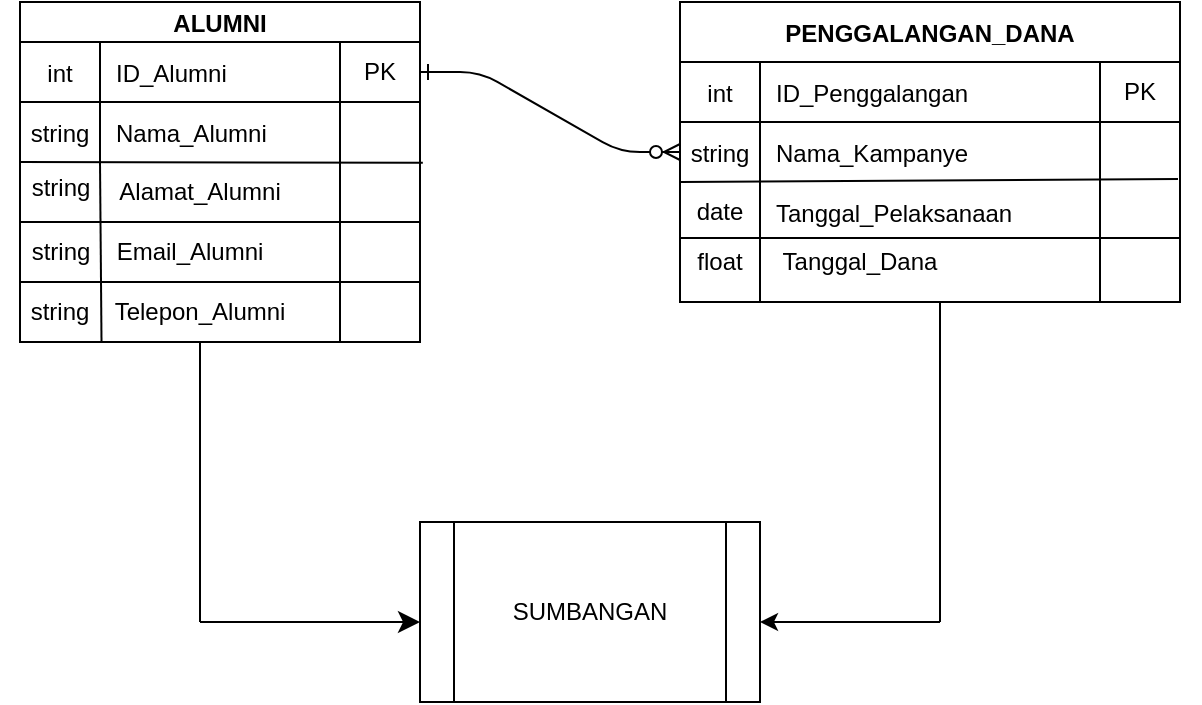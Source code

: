 <mxfile version="24.7.17" pages="7">
  <diagram id="R2lEEEUBdFMjLlhIrx00" name="ERD Diagram">
    <mxGraphModel grid="1" page="1" gridSize="10" guides="1" tooltips="1" connect="1" arrows="1" fold="1" pageScale="1" pageWidth="850" pageHeight="1100" math="0" shadow="0" extFonts="Permanent Marker^https://fonts.googleapis.com/css?family=Permanent+Marker">
      <root>
        <mxCell id="0" />
        <mxCell id="1" parent="0" />
        <mxCell id="C-vyLk0tnHw3VtMMgP7b-1" value="" style="edgeStyle=entityRelationEdgeStyle;endArrow=ERzeroToMany;startArrow=ERone;endFill=1;startFill=0;" edge="1" parent="1" source="C-vyLk0tnHw3VtMMgP7b-24" target="C-vyLk0tnHw3VtMMgP7b-6">
          <mxGeometry width="100" height="100" relative="1" as="geometry">
            <mxPoint x="340" y="720" as="sourcePoint" />
            <mxPoint x="440" y="620" as="targetPoint" />
          </mxGeometry>
        </mxCell>
        <mxCell id="C-vyLk0tnHw3VtMMgP7b-2" value="PENGGALANGAN_DANA" style="shape=table;startSize=30;container=1;collapsible=1;childLayout=tableLayout;fixedRows=1;rowLines=0;fontStyle=1;align=center;resizeLast=1;" vertex="1" parent="1">
          <mxGeometry x="450" y="120" width="250" height="150" as="geometry" />
        </mxCell>
        <mxCell id="C-vyLk0tnHw3VtMMgP7b-3" value="" style="shape=partialRectangle;collapsible=0;dropTarget=0;pointerEvents=0;fillColor=none;points=[[0,0.5],[1,0.5]];portConstraint=eastwest;top=0;left=0;right=0;bottom=1;" vertex="1" parent="C-vyLk0tnHw3VtMMgP7b-2">
          <mxGeometry y="30" width="250" height="30" as="geometry" />
        </mxCell>
        <mxCell id="C-vyLk0tnHw3VtMMgP7b-4" value="int" style="shape=partialRectangle;overflow=hidden;connectable=0;fillColor=none;top=0;left=0;bottom=0;right=0;fontStyle=0;" vertex="1" parent="C-vyLk0tnHw3VtMMgP7b-3">
          <mxGeometry width="40" height="30" as="geometry">
            <mxRectangle width="40" height="30" as="alternateBounds" />
          </mxGeometry>
        </mxCell>
        <mxCell id="C-vyLk0tnHw3VtMMgP7b-5" value="ID_Penggalangan" style="shape=partialRectangle;overflow=hidden;connectable=0;fillColor=none;top=0;left=0;bottom=0;right=0;align=left;spacingLeft=6;fontStyle=0;" vertex="1" parent="C-vyLk0tnHw3VtMMgP7b-3">
          <mxGeometry x="40" width="210" height="30" as="geometry">
            <mxRectangle width="210" height="30" as="alternateBounds" />
          </mxGeometry>
        </mxCell>
        <mxCell id="C-vyLk0tnHw3VtMMgP7b-6" value="" style="shape=partialRectangle;collapsible=0;dropTarget=0;pointerEvents=0;fillColor=none;points=[[0,0.5],[1,0.5]];portConstraint=eastwest;top=0;left=0;right=0;bottom=0;" vertex="1" parent="C-vyLk0tnHw3VtMMgP7b-2">
          <mxGeometry y="60" width="250" height="30" as="geometry" />
        </mxCell>
        <mxCell id="C-vyLk0tnHw3VtMMgP7b-7" value="string" style="shape=partialRectangle;overflow=hidden;connectable=0;fillColor=none;top=0;left=0;bottom=0;right=0;" vertex="1" parent="C-vyLk0tnHw3VtMMgP7b-6">
          <mxGeometry width="40" height="30" as="geometry">
            <mxRectangle width="40" height="30" as="alternateBounds" />
          </mxGeometry>
        </mxCell>
        <mxCell id="C-vyLk0tnHw3VtMMgP7b-8" value="Nama_Kampanye" style="shape=partialRectangle;overflow=hidden;connectable=0;fillColor=none;top=0;left=0;bottom=0;right=0;align=left;spacingLeft=6;" vertex="1" parent="C-vyLk0tnHw3VtMMgP7b-6">
          <mxGeometry x="40" width="210" height="30" as="geometry">
            <mxRectangle width="210" height="30" as="alternateBounds" />
          </mxGeometry>
        </mxCell>
        <mxCell id="C-vyLk0tnHw3VtMMgP7b-9" value="" style="shape=partialRectangle;collapsible=0;dropTarget=0;pointerEvents=0;fillColor=none;points=[[0,0.5],[1,0.5]];portConstraint=eastwest;top=0;left=0;right=0;bottom=0;" vertex="1" parent="C-vyLk0tnHw3VtMMgP7b-2">
          <mxGeometry y="90" width="250" height="30" as="geometry" />
        </mxCell>
        <mxCell id="C-vyLk0tnHw3VtMMgP7b-10" value="" style="shape=partialRectangle;overflow=hidden;connectable=0;fillColor=none;top=0;left=0;bottom=0;right=0;" vertex="1" parent="C-vyLk0tnHw3VtMMgP7b-9">
          <mxGeometry width="40" height="30" as="geometry">
            <mxRectangle width="40" height="30" as="alternateBounds" />
          </mxGeometry>
        </mxCell>
        <mxCell id="C-vyLk0tnHw3VtMMgP7b-11" value="" style="shape=partialRectangle;overflow=hidden;connectable=0;fillColor=none;top=0;left=0;bottom=0;right=0;align=left;spacingLeft=6;" vertex="1" parent="C-vyLk0tnHw3VtMMgP7b-9">
          <mxGeometry x="40" width="210" height="30" as="geometry">
            <mxRectangle width="210" height="30" as="alternateBounds" />
          </mxGeometry>
        </mxCell>
        <mxCell id="C-vyLk0tnHw3VtMMgP7b-23" value="ALUMNI" style="shape=table;startSize=20;container=1;collapsible=1;childLayout=tableLayout;fixedRows=1;rowLines=0;fontStyle=1;align=center;resizeLast=1;" vertex="1" parent="1">
          <mxGeometry x="120" y="120" width="200" height="170" as="geometry" />
        </mxCell>
        <mxCell id="C-vyLk0tnHw3VtMMgP7b-24" value="" style="shape=partialRectangle;collapsible=0;dropTarget=0;pointerEvents=0;fillColor=none;points=[[0,0.5],[1,0.5]];portConstraint=eastwest;top=0;left=0;right=0;bottom=1;" vertex="1" parent="C-vyLk0tnHw3VtMMgP7b-23">
          <mxGeometry y="20" width="200" height="30" as="geometry" />
        </mxCell>
        <mxCell id="C-vyLk0tnHw3VtMMgP7b-25" value="int" style="shape=partialRectangle;overflow=hidden;connectable=0;fillColor=none;top=0;left=0;bottom=0;right=0;fontStyle=0;" vertex="1" parent="C-vyLk0tnHw3VtMMgP7b-24">
          <mxGeometry width="40" height="30" as="geometry">
            <mxRectangle width="40" height="30" as="alternateBounds" />
          </mxGeometry>
        </mxCell>
        <mxCell id="C-vyLk0tnHw3VtMMgP7b-26" value="ID_Alumni" style="shape=partialRectangle;overflow=hidden;connectable=0;fillColor=none;top=0;left=0;bottom=0;right=0;align=left;spacingLeft=6;fontStyle=0;" vertex="1" parent="C-vyLk0tnHw3VtMMgP7b-24">
          <mxGeometry x="40" width="160" height="30" as="geometry">
            <mxRectangle width="160" height="30" as="alternateBounds" />
          </mxGeometry>
        </mxCell>
        <mxCell id="C-vyLk0tnHw3VtMMgP7b-27" value="" style="shape=partialRectangle;collapsible=0;dropTarget=0;pointerEvents=0;fillColor=none;points=[[0,0.5],[1,0.5]];portConstraint=eastwest;top=0;left=0;right=0;bottom=0;" vertex="1" parent="C-vyLk0tnHw3VtMMgP7b-23">
          <mxGeometry y="50" width="200" height="30" as="geometry" />
        </mxCell>
        <mxCell id="C-vyLk0tnHw3VtMMgP7b-28" value="string" style="shape=partialRectangle;overflow=hidden;connectable=0;fillColor=none;top=0;left=0;bottom=0;right=0;" vertex="1" parent="C-vyLk0tnHw3VtMMgP7b-27">
          <mxGeometry width="40" height="30" as="geometry">
            <mxRectangle width="40" height="30" as="alternateBounds" />
          </mxGeometry>
        </mxCell>
        <mxCell id="C-vyLk0tnHw3VtMMgP7b-29" value="Nama_Alumni" style="shape=partialRectangle;overflow=hidden;connectable=0;fillColor=none;top=0;left=0;bottom=0;right=0;align=left;spacingLeft=6;" vertex="1" parent="C-vyLk0tnHw3VtMMgP7b-27">
          <mxGeometry x="40" width="160" height="30" as="geometry">
            <mxRectangle width="160" height="30" as="alternateBounds" />
          </mxGeometry>
        </mxCell>
        <mxCell id="ns3vNnwS41jjeSCxuzyn-1" value="" style="endArrow=none;html=1;rounded=0;exitX=0.846;exitY=1.004;exitDx=0;exitDy=0;exitPerimeter=0;" edge="1" parent="1" source="ns3vNnwS41jjeSCxuzyn-12">
          <mxGeometry width="50" height="50" relative="1" as="geometry">
            <mxPoint x="160" y="370" as="sourcePoint" />
            <mxPoint x="160" y="200" as="targetPoint" />
          </mxGeometry>
        </mxCell>
        <mxCell id="ns3vNnwS41jjeSCxuzyn-2" value="" style="endArrow=none;html=1;rounded=0;" edge="1" parent="1">
          <mxGeometry width="50" height="50" relative="1" as="geometry">
            <mxPoint x="280" y="290" as="sourcePoint" />
            <mxPoint x="280" y="140" as="targetPoint" />
          </mxGeometry>
        </mxCell>
        <mxCell id="ns3vNnwS41jjeSCxuzyn-3" value="" style="endArrow=none;html=1;rounded=0;entryX=1.007;entryY=1.011;entryDx=0;entryDy=0;entryPerimeter=0;" edge="1" parent="1" target="C-vyLk0tnHw3VtMMgP7b-27">
          <mxGeometry width="50" height="50" relative="1" as="geometry">
            <mxPoint x="120" y="200" as="sourcePoint" />
            <mxPoint x="170" y="150" as="targetPoint" />
          </mxGeometry>
        </mxCell>
        <mxCell id="ns3vNnwS41jjeSCxuzyn-4" value="Alamat_Alumni" style="text;html=1;align=center;verticalAlign=middle;whiteSpace=wrap;rounded=0;" vertex="1" parent="1">
          <mxGeometry x="180" y="200" width="60" height="30" as="geometry" />
        </mxCell>
        <mxCell id="ns3vNnwS41jjeSCxuzyn-5" value="" style="endArrow=none;html=1;rounded=0;" edge="1" parent="1">
          <mxGeometry width="50" height="50" relative="1" as="geometry">
            <mxPoint x="120" y="230" as="sourcePoint" />
            <mxPoint x="320" y="230" as="targetPoint" />
          </mxGeometry>
        </mxCell>
        <mxCell id="ns3vNnwS41jjeSCxuzyn-6" value="string" style="text;html=1;align=center;verticalAlign=middle;resizable=0;points=[];autosize=1;strokeColor=none;fillColor=none;" vertex="1" parent="1">
          <mxGeometry x="115" y="198" width="50" height="30" as="geometry" />
        </mxCell>
        <mxCell id="ns3vNnwS41jjeSCxuzyn-7" value="Email_Alumni" style="text;html=1;align=center;verticalAlign=middle;whiteSpace=wrap;rounded=0;" vertex="1" parent="1">
          <mxGeometry x="170" y="230" width="70" height="30" as="geometry" />
        </mxCell>
        <mxCell id="ns3vNnwS41jjeSCxuzyn-8" value="" style="endArrow=none;html=1;rounded=0;" edge="1" parent="1">
          <mxGeometry width="50" height="50" relative="1" as="geometry">
            <mxPoint x="120" y="260" as="sourcePoint" />
            <mxPoint x="320" y="260" as="targetPoint" />
          </mxGeometry>
        </mxCell>
        <mxCell id="ns3vNnwS41jjeSCxuzyn-9" value="string" style="text;html=1;align=center;verticalAlign=middle;resizable=0;points=[];autosize=1;strokeColor=none;fillColor=none;" vertex="1" parent="1">
          <mxGeometry x="115" y="230" width="50" height="30" as="geometry" />
        </mxCell>
        <mxCell id="ns3vNnwS41jjeSCxuzyn-10" value="Telepon_Alumni" style="text;html=1;align=center;verticalAlign=middle;whiteSpace=wrap;rounded=0;" vertex="1" parent="1">
          <mxGeometry x="180" y="260" width="60" height="30" as="geometry" />
        </mxCell>
        <mxCell id="ns3vNnwS41jjeSCxuzyn-11" value="" style="endArrow=none;html=1;rounded=0;entryX=1;entryY=1;entryDx=0;entryDy=0;" edge="1" parent="1" target="C-vyLk0tnHw3VtMMgP7b-23">
          <mxGeometry width="50" height="50" relative="1" as="geometry">
            <mxPoint x="120" y="290" as="sourcePoint" />
            <mxPoint x="400" y="290" as="targetPoint" />
          </mxGeometry>
        </mxCell>
        <mxCell id="ns3vNnwS41jjeSCxuzyn-12" value="string" style="text;html=1;align=center;verticalAlign=middle;whiteSpace=wrap;rounded=0;" vertex="1" parent="1">
          <mxGeometry x="110" y="260" width="60" height="30" as="geometry" />
        </mxCell>
        <mxCell id="ns3vNnwS41jjeSCxuzyn-13" value="PK" style="text;html=1;align=center;verticalAlign=middle;whiteSpace=wrap;rounded=0;" vertex="1" parent="1">
          <mxGeometry x="270" y="140" width="60" height="30" as="geometry" />
        </mxCell>
        <mxCell id="ns3vNnwS41jjeSCxuzyn-14" value="" style="endArrow=none;html=1;rounded=0;" edge="1" parent="1" source="ns3vNnwS41jjeSCxuzyn-17">
          <mxGeometry width="50" height="50" relative="1" as="geometry">
            <mxPoint x="490" y="300" as="sourcePoint" />
            <mxPoint x="490" y="240" as="targetPoint" />
          </mxGeometry>
        </mxCell>
        <mxCell id="ns3vNnwS41jjeSCxuzyn-15" value="" style="endArrow=none;html=1;rounded=0;" edge="1" parent="1">
          <mxGeometry width="50" height="50" relative="1" as="geometry">
            <mxPoint x="660" y="270" as="sourcePoint" />
            <mxPoint x="660" y="150" as="targetPoint" />
          </mxGeometry>
        </mxCell>
        <mxCell id="ns3vNnwS41jjeSCxuzyn-16" value="" style="endArrow=none;html=1;rounded=0;entryX=0.996;entryY=0.952;entryDx=0;entryDy=0;entryPerimeter=0;" edge="1" parent="1" target="C-vyLk0tnHw3VtMMgP7b-6">
          <mxGeometry width="50" height="50" relative="1" as="geometry">
            <mxPoint x="450" y="210" as="sourcePoint" />
            <mxPoint x="500" y="160" as="targetPoint" />
          </mxGeometry>
        </mxCell>
        <mxCell id="ns3vNnwS41jjeSCxuzyn-18" value="" style="endArrow=none;html=1;rounded=0;" edge="1" parent="1">
          <mxGeometry width="50" height="50" relative="1" as="geometry">
            <mxPoint x="490" y="270" as="sourcePoint" />
            <mxPoint x="490.0" y="240" as="targetPoint" />
          </mxGeometry>
        </mxCell>
        <mxCell id="ns3vNnwS41jjeSCxuzyn-17" value="date" style="text;html=1;align=center;verticalAlign=middle;whiteSpace=wrap;rounded=0;" vertex="1" parent="1">
          <mxGeometry x="440" y="210" width="60" height="30" as="geometry" />
        </mxCell>
        <mxCell id="ns3vNnwS41jjeSCxuzyn-24" value="Tanggal_Pelaksanaan" style="shape=partialRectangle;overflow=hidden;connectable=0;fillColor=none;top=0;left=0;bottom=0;right=0;align=left;spacingLeft=6;" vertex="1" parent="1">
          <mxGeometry x="490" y="210" width="210" height="30" as="geometry">
            <mxRectangle width="210" height="30" as="alternateBounds" />
          </mxGeometry>
        </mxCell>
        <mxCell id="ns3vNnwS41jjeSCxuzyn-25" value="" style="endArrow=none;html=1;rounded=0;" edge="1" parent="1">
          <mxGeometry width="50" height="50" relative="1" as="geometry">
            <mxPoint x="450" y="238" as="sourcePoint" />
            <mxPoint x="700" y="238" as="targetPoint" />
          </mxGeometry>
        </mxCell>
        <mxCell id="ns3vNnwS41jjeSCxuzyn-26" value="float" style="text;html=1;align=center;verticalAlign=middle;whiteSpace=wrap;rounded=0;" vertex="1" parent="1">
          <mxGeometry x="440" y="240" width="60" height="20" as="geometry" />
        </mxCell>
        <mxCell id="ns3vNnwS41jjeSCxuzyn-28" value="Tanggal_Dana" style="text;html=1;align=center;verticalAlign=middle;whiteSpace=wrap;rounded=0;" vertex="1" parent="1">
          <mxGeometry x="510" y="235" width="60" height="30" as="geometry" />
        </mxCell>
        <mxCell id="ns3vNnwS41jjeSCxuzyn-29" value="PK" style="text;html=1;align=center;verticalAlign=middle;whiteSpace=wrap;rounded=0;" vertex="1" parent="1">
          <mxGeometry x="650" y="150" width="60" height="30" as="geometry" />
        </mxCell>
        <mxCell id="ns3vNnwS41jjeSCxuzyn-30" value="SUMBANGAN" style="shape=process;whiteSpace=wrap;html=1;backgroundOutline=1;" vertex="1" parent="1">
          <mxGeometry x="320" y="380" width="170" height="90" as="geometry" />
        </mxCell>
        <mxCell id="ns3vNnwS41jjeSCxuzyn-34" value="" style="edgeStyle=segmentEdgeStyle;endArrow=classic;html=1;curved=0;rounded=0;endSize=8;startSize=8;" edge="1" parent="1">
          <mxGeometry width="50" height="50" relative="1" as="geometry">
            <mxPoint x="210" y="430" as="sourcePoint" />
            <mxPoint x="320" y="430" as="targetPoint" />
          </mxGeometry>
        </mxCell>
        <mxCell id="ns3vNnwS41jjeSCxuzyn-36" value="" style="endArrow=none;html=1;rounded=0;" edge="1" parent="1">
          <mxGeometry width="50" height="50" relative="1" as="geometry">
            <mxPoint x="210" y="430" as="sourcePoint" />
            <mxPoint x="210" y="290" as="targetPoint" />
          </mxGeometry>
        </mxCell>
        <mxCell id="ns3vNnwS41jjeSCxuzyn-37" value="" style="endArrow=none;html=1;rounded=0;" edge="1" parent="1">
          <mxGeometry width="50" height="50" relative="1" as="geometry">
            <mxPoint x="580" y="430" as="sourcePoint" />
            <mxPoint x="580" y="270" as="targetPoint" />
          </mxGeometry>
        </mxCell>
        <mxCell id="ns3vNnwS41jjeSCxuzyn-38" value="" style="endArrow=classic;html=1;rounded=0;" edge="1" parent="1">
          <mxGeometry width="50" height="50" relative="1" as="geometry">
            <mxPoint x="580" y="430" as="sourcePoint" />
            <mxPoint x="490" y="430" as="targetPoint" />
          </mxGeometry>
        </mxCell>
      </root>
    </mxGraphModel>
  </diagram>
  <diagram id="hsUMVv_0N2ilxbSo37mw" name="Activity Diagram">
    <mxGraphModel dx="2068" dy="3230" grid="1" gridSize="10" guides="1" tooltips="1" connect="1" arrows="1" fold="1" page="1" pageScale="1" pageWidth="827" pageHeight="1169" math="0" shadow="0">
      <root>
        <mxCell id="0" />
        <mxCell id="1" parent="0" />
        <mxCell id="krEcZ86_eMemKNZLummI-1" value="" style="shape=waypoint;sketch=0;fillStyle=solid;size=6;pointerEvents=1;points=[];fillColor=none;resizable=0;rotatable=0;perimeter=centerPerimeter;snapToPoint=1;" vertex="1" parent="1">
          <mxGeometry x="404" y="-2310" width="20" height="20" as="geometry" />
        </mxCell>
        <mxCell id="krEcZ86_eMemKNZLummI-2" value="" style="endArrow=classic;html=1;rounded=0;" edge="1" parent="1">
          <mxGeometry width="50" height="50" relative="1" as="geometry">
            <mxPoint x="414" y="-2300" as="sourcePoint" />
            <mxPoint x="414" y="-2250" as="targetPoint" />
          </mxGeometry>
        </mxCell>
        <mxCell id="krEcZ86_eMemKNZLummI-3" value="Alumni Mengisi Formulir Sumbangan" style="shape=ext;double=1;rounded=1;whiteSpace=wrap;html=1;" vertex="1" parent="1">
          <mxGeometry x="280" y="-2250" width="280" height="60" as="geometry" />
        </mxCell>
        <mxCell id="krEcZ86_eMemKNZLummI-4" value="" style="endArrow=classic;html=1;rounded=0;" edge="1" parent="1">
          <mxGeometry width="50" height="50" relative="1" as="geometry">
            <mxPoint x="414" y="-2190" as="sourcePoint" />
            <mxPoint x="414" y="-2140" as="targetPoint" />
          </mxGeometry>
        </mxCell>
        <mxCell id="krEcZ86_eMemKNZLummI-5" value="Sumbangan Valid ?" style="ellipse;shape=doubleEllipse;whiteSpace=wrap;html=1;" vertex="1" parent="1">
          <mxGeometry x="340" y="-2140" width="160" height="70" as="geometry" />
        </mxCell>
        <mxCell id="krEcZ86_eMemKNZLummI-7" value="" style="endArrow=none;html=1;rounded=0;" edge="1" parent="1">
          <mxGeometry width="50" height="50" relative="1" as="geometry">
            <mxPoint x="500" y="-2100" as="sourcePoint" />
            <mxPoint x="560" y="-2100" as="targetPoint" />
          </mxGeometry>
        </mxCell>
        <mxCell id="krEcZ86_eMemKNZLummI-8" value="" style="endArrow=none;html=1;rounded=0;" edge="1" parent="1">
          <mxGeometry width="50" height="50" relative="1" as="geometry">
            <mxPoint x="280" y="-2100" as="sourcePoint" />
            <mxPoint x="340" y="-2100" as="targetPoint" />
          </mxGeometry>
        </mxCell>
        <mxCell id="krEcZ86_eMemKNZLummI-9" value="" style="endArrow=classic;html=1;rounded=0;" edge="1" parent="1">
          <mxGeometry width="50" height="50" relative="1" as="geometry">
            <mxPoint x="280" y="-2100" as="sourcePoint" />
            <mxPoint x="280" y="-2040" as="targetPoint" />
          </mxGeometry>
        </mxCell>
        <mxCell id="krEcZ86_eMemKNZLummI-10" value="" style="endArrow=classic;html=1;rounded=0;" edge="1" parent="1">
          <mxGeometry width="50" height="50" relative="1" as="geometry">
            <mxPoint x="560" y="-2100" as="sourcePoint" />
            <mxPoint x="560" y="-2040" as="targetPoint" />
          </mxGeometry>
        </mxCell>
        <mxCell id="krEcZ86_eMemKNZLummI-11" value="Simpan Sumbangan ke Databese" style="shape=ext;double=1;rounded=1;whiteSpace=wrap;html=1;" vertex="1" parent="1">
          <mxGeometry x="170" y="-2040" width="240" height="60" as="geometry" />
        </mxCell>
        <mxCell id="krEcZ86_eMemKNZLummI-12" value="Tampilkan Pesan Kesalahan" style="shape=ext;double=1;rounded=1;whiteSpace=wrap;html=1;" vertex="1" parent="1">
          <mxGeometry x="430" y="-2040" width="240" height="60" as="geometry" />
        </mxCell>
        <mxCell id="krEcZ86_eMemKNZLummI-13" value="" style="endArrow=classic;html=1;rounded=0;" edge="1" parent="1">
          <mxGeometry width="50" height="50" relative="1" as="geometry">
            <mxPoint x="280" y="-1980" as="sourcePoint" />
            <mxPoint x="280" y="-1920" as="targetPoint" />
          </mxGeometry>
        </mxCell>
        <mxCell id="krEcZ86_eMemKNZLummI-14" value="Notifikasi untuk Staf Penggalangan Dana" style="shape=ext;double=1;rounded=1;whiteSpace=wrap;html=1;" vertex="1" parent="1">
          <mxGeometry x="140" y="-1920" width="270" height="60" as="geometry" />
        </mxCell>
        <mxCell id="krEcZ86_eMemKNZLummI-15" value="" style="endArrow=classic;html=1;rounded=0;" edge="1" parent="1">
          <mxGeometry width="50" height="50" relative="1" as="geometry">
            <mxPoint x="280" y="-1860" as="sourcePoint" />
            <mxPoint x="280" y="-1800" as="targetPoint" />
          </mxGeometry>
        </mxCell>
        <mxCell id="krEcZ86_eMemKNZLummI-16" value="Staf Membuat Surat Terima Kasih&amp;nbsp;" style="shape=ext;double=1;rounded=1;whiteSpace=wrap;html=1;" vertex="1" parent="1">
          <mxGeometry x="170" y="-1800" width="240" height="60" as="geometry" />
        </mxCell>
        <mxCell id="krEcZ86_eMemKNZLummI-17" value="" style="endArrow=classic;html=1;rounded=0;" edge="1" parent="1">
          <mxGeometry width="50" height="50" relative="1" as="geometry">
            <mxPoint x="280" y="-1740" as="sourcePoint" />
            <mxPoint x="280" y="-1680" as="targetPoint" />
          </mxGeometry>
        </mxCell>
        <mxCell id="krEcZ86_eMemKNZLummI-18" value="Kirim Surat Terima Kasih ke Alumni" style="shape=ext;double=1;rounded=1;whiteSpace=wrap;html=1;" vertex="1" parent="1">
          <mxGeometry x="170" y="-1680" width="240" height="60" as="geometry" />
        </mxCell>
        <mxCell id="krEcZ86_eMemKNZLummI-19" value="" style="endArrow=none;html=1;rounded=0;" edge="1" parent="1">
          <mxGeometry width="50" height="50" relative="1" as="geometry">
            <mxPoint x="280" y="-1570" as="sourcePoint" />
            <mxPoint x="280" y="-1620" as="targetPoint" />
          </mxGeometry>
        </mxCell>
        <mxCell id="krEcZ86_eMemKNZLummI-21" value="" style="endArrow=none;html=1;rounded=0;" edge="1" parent="1">
          <mxGeometry width="50" height="50" relative="1" as="geometry">
            <mxPoint x="560" y="-1570" as="sourcePoint" />
            <mxPoint x="560" y="-1980" as="targetPoint" />
          </mxGeometry>
        </mxCell>
        <mxCell id="krEcZ86_eMemKNZLummI-22" value="" style="endArrow=classic;html=1;rounded=0;entryX=-0.023;entryY=0.483;entryDx=0;entryDy=0;entryPerimeter=0;" edge="1" parent="1" target="krEcZ86_eMemKNZLummI-25">
          <mxGeometry width="50" height="50" relative="1" as="geometry">
            <mxPoint x="280" y="-1570" as="sourcePoint" />
            <mxPoint x="380" y="-1570" as="targetPoint" />
          </mxGeometry>
        </mxCell>
        <mxCell id="krEcZ86_eMemKNZLummI-23" value="" style="endArrow=classic;html=1;rounded=0;entryX=1.014;entryY=0.468;entryDx=0;entryDy=0;entryPerimeter=0;" edge="1" parent="1" target="krEcZ86_eMemKNZLummI-25">
          <mxGeometry width="50" height="50" relative="1" as="geometry">
            <mxPoint x="560" y="-1570" as="sourcePoint" />
            <mxPoint x="460" y="-1565" as="targetPoint" />
          </mxGeometry>
        </mxCell>
        <mxCell id="krEcZ86_eMemKNZLummI-25" value="" style="html=1;whiteSpace=wrap;aspect=fixed;shape=isoRectangle;" vertex="1" parent="1">
          <mxGeometry x="404" y="-1580" width="50" height="30" as="geometry" />
        </mxCell>
        <mxCell id="krEcZ86_eMemKNZLummI-26" value="" style="endArrow=classic;html=1;rounded=0;" edge="1" parent="1">
          <mxGeometry width="50" height="50" relative="1" as="geometry">
            <mxPoint x="430" y="-1550" as="sourcePoint" />
            <mxPoint x="430" y="-1520" as="targetPoint" />
          </mxGeometry>
        </mxCell>
        <mxCell id="krEcZ86_eMemKNZLummI-28" value="Staf Membuat Laporan Penggalangan Dana" style="shape=ext;double=1;rounded=1;whiteSpace=wrap;html=1;" vertex="1" parent="1">
          <mxGeometry x="300" y="-1520" width="249" height="60" as="geometry" />
        </mxCell>
        <mxCell id="krEcZ86_eMemKNZLummI-29" value="" style="endArrow=classic;html=1;rounded=0;" edge="1" parent="1">
          <mxGeometry width="50" height="50" relative="1" as="geometry">
            <mxPoint x="430" y="-1460" as="sourcePoint" />
            <mxPoint x="430" y="-1430" as="targetPoint" />
          </mxGeometry>
        </mxCell>
        <mxCell id="krEcZ86_eMemKNZLummI-30" value="Staf Mengirim Laporan ke Dekan" style="shape=ext;double=1;rounded=1;whiteSpace=wrap;html=1;" vertex="1" parent="1">
          <mxGeometry x="304.5" y="-1430" width="240" height="60" as="geometry" />
        </mxCell>
        <mxCell id="krEcZ86_eMemKNZLummI-31" value="" style="endArrow=classic;html=1;rounded=0;" edge="1" parent="1">
          <mxGeometry width="50" height="50" relative="1" as="geometry">
            <mxPoint x="430" y="-1370" as="sourcePoint" />
            <mxPoint x="430" y="-1340" as="targetPoint" />
          </mxGeometry>
        </mxCell>
        <mxCell id="krEcZ86_eMemKNZLummI-32" value="" style="shape=sumEllipse;perimeter=ellipsePerimeter;whiteSpace=wrap;html=1;backgroundOutline=1;" vertex="1" parent="1">
          <mxGeometry x="414" y="-1340" width="30" height="30" as="geometry" />
        </mxCell>
        <mxCell id="nBvdLPrX71oTonE1Ywmm-1" value="Ya" style="text;html=1;align=center;verticalAlign=middle;whiteSpace=wrap;rounded=0;" vertex="1" parent="1">
          <mxGeometry x="290" y="-2130" width="60" height="30" as="geometry" />
        </mxCell>
        <mxCell id="nBvdLPrX71oTonE1Ywmm-3" value="Tidak" style="text;html=1;align=center;verticalAlign=middle;whiteSpace=wrap;rounded=0;" vertex="1" parent="1">
          <mxGeometry x="500" y="-2130" width="60" height="30" as="geometry" />
        </mxCell>
      </root>
    </mxGraphModel>
  </diagram>
  <diagram id="7AKmhEHat3g7lhZ6d93b" name="Usecase Diagram">
    <mxGraphModel dx="1477" dy="637" grid="1" gridSize="10" guides="1" tooltips="1" connect="1" arrows="1" fold="1" page="1" pageScale="1" pageWidth="827" pageHeight="1169" math="0" shadow="0">
      <root>
        <mxCell id="0" />
        <mxCell id="1" parent="0" />
        <mxCell id="siqR3DuPPwP3RDuIra_a-1" value="Alumni" style="shape=umlActor;verticalLabelPosition=bottom;verticalAlign=top;html=1;outlineConnect=0;" vertex="1" parent="1">
          <mxGeometry x="60" y="130" width="30" height="60" as="geometry" />
        </mxCell>
        <mxCell id="siqR3DuPPwP3RDuIra_a-2" value="" style="rounded=0;whiteSpace=wrap;html=1;" vertex="1" parent="1">
          <mxGeometry x="400" y="50" width="380" height="730" as="geometry" />
        </mxCell>
        <mxCell id="siqR3DuPPwP3RDuIra_a-4" value="Sistem Informasi Alumni" style="text;html=1;align=center;verticalAlign=middle;whiteSpace=wrap;rounded=0;" vertex="1" parent="1">
          <mxGeometry x="445" y="60" width="290" height="30" as="geometry" />
        </mxCell>
        <mxCell id="siqR3DuPPwP3RDuIra_a-5" value="Mencatat Sumbangan" style="ellipse;whiteSpace=wrap;html=1;" vertex="1" parent="1">
          <mxGeometry x="490" y="100" width="210" height="70" as="geometry" />
        </mxCell>
        <mxCell id="siqR3DuPPwP3RDuIra_a-6" value="Mengelola Data Alumni" style="ellipse;whiteSpace=wrap;html=1;" vertex="1" parent="1">
          <mxGeometry x="490" y="240" width="210" height="70" as="geometry" />
        </mxCell>
        <mxCell id="siqR3DuPPwP3RDuIra_a-7" value="Mengirim Surat Terima Kasih" style="ellipse;whiteSpace=wrap;html=1;" vertex="1" parent="1">
          <mxGeometry x="490" y="380" width="210" height="70" as="geometry" />
        </mxCell>
        <mxCell id="siqR3DuPPwP3RDuIra_a-8" value="Membuat Laporan Penggalangan Dana" style="ellipse;whiteSpace=wrap;html=1;" vertex="1" parent="1">
          <mxGeometry x="470" y="520" width="250" height="70" as="geometry" />
        </mxCell>
        <mxCell id="siqR3DuPPwP3RDuIra_a-9" value="Melihat Laporan Keuangan" style="ellipse;whiteSpace=wrap;html=1;" vertex="1" parent="1">
          <mxGeometry x="490" y="650" width="210" height="70" as="geometry" />
        </mxCell>
        <mxCell id="siqR3DuPPwP3RDuIra_a-10" value="Staff Penggalangan Dana" style="shape=umlActor;verticalLabelPosition=bottom;verticalAlign=top;html=1;outlineConnect=0;" vertex="1" parent="1">
          <mxGeometry x="60" y="380" width="30" height="60" as="geometry" />
        </mxCell>
        <mxCell id="siqR3DuPPwP3RDuIra_a-11" value="Dekan&lt;div&gt;&lt;br&gt;&lt;/div&gt;" style="shape=umlActor;verticalLabelPosition=bottom;verticalAlign=top;html=1;outlineConnect=0;" vertex="1" parent="1">
          <mxGeometry x="60" y="640" width="30" height="60" as="geometry" />
        </mxCell>
        <mxCell id="siqR3DuPPwP3RDuIra_a-12" value="" style="endArrow=classic;html=1;rounded=0;entryX=0;entryY=0.5;entryDx=0;entryDy=0;" edge="1" parent="1" target="siqR3DuPPwP3RDuIra_a-5">
          <mxGeometry width="50" height="50" relative="1" as="geometry">
            <mxPoint x="120" y="160" as="sourcePoint" />
            <mxPoint x="170" y="110" as="targetPoint" />
          </mxGeometry>
        </mxCell>
        <mxCell id="siqR3DuPPwP3RDuIra_a-13" value="" style="endArrow=classic;html=1;rounded=0;entryX=0;entryY=0.5;entryDx=0;entryDy=0;" edge="1" parent="1" target="siqR3DuPPwP3RDuIra_a-7">
          <mxGeometry width="50" height="50" relative="1" as="geometry">
            <mxPoint x="120" y="420" as="sourcePoint" />
            <mxPoint x="180" y="370" as="targetPoint" />
          </mxGeometry>
        </mxCell>
        <mxCell id="siqR3DuPPwP3RDuIra_a-14" value="" style="endArrow=classic;html=1;rounded=0;entryX=0;entryY=0.5;entryDx=0;entryDy=0;" edge="1" parent="1" target="siqR3DuPPwP3RDuIra_a-8">
          <mxGeometry width="50" height="50" relative="1" as="geometry">
            <mxPoint x="120" y="430" as="sourcePoint" />
            <mxPoint x="180" y="385" as="targetPoint" />
          </mxGeometry>
        </mxCell>
        <mxCell id="siqR3DuPPwP3RDuIra_a-15" value="" style="endArrow=classic;html=1;rounded=0;entryX=0.071;entryY=0.245;entryDx=0;entryDy=0;entryPerimeter=0;" edge="1" parent="1" target="siqR3DuPPwP3RDuIra_a-9">
          <mxGeometry width="50" height="50" relative="1" as="geometry">
            <mxPoint x="120" y="670" as="sourcePoint" />
            <mxPoint x="170" y="620" as="targetPoint" />
          </mxGeometry>
        </mxCell>
        <mxCell id="siqR3DuPPwP3RDuIra_a-18" value="" style="endArrow=classic;startArrow=classic;html=1;rounded=0;" edge="1" parent="1" source="siqR3DuPPwP3RDuIra_a-7">
          <mxGeometry width="50" height="50" relative="1" as="geometry">
            <mxPoint x="380" y="400" as="sourcePoint" />
            <mxPoint x="495" y="140" as="targetPoint" />
            <Array as="points">
              <mxPoint x="380" y="360" />
              <mxPoint x="350" y="310" />
              <mxPoint x="340" y="260" />
              <mxPoint x="350" y="220" />
              <mxPoint x="380" y="180" />
            </Array>
          </mxGeometry>
        </mxCell>
        <mxCell id="siqR3DuPPwP3RDuIra_a-20" value="" style="endArrow=none;html=1;rounded=0;" edge="1" parent="1">
          <mxGeometry width="50" height="50" relative="1" as="geometry">
            <mxPoint x="120" y="180" as="sourcePoint" />
            <mxPoint x="120" y="410" as="targetPoint" />
            <Array as="points">
              <mxPoint x="330" y="240" />
              <mxPoint x="340" y="280" />
              <mxPoint x="330" y="310" />
            </Array>
          </mxGeometry>
        </mxCell>
        <mxCell id="siqR3DuPPwP3RDuIra_a-21" value="Memberi Sumbangan" style="text;html=1;align=center;verticalAlign=middle;whiteSpace=wrap;rounded=0;rotation=-5;" vertex="1" parent="1">
          <mxGeometry x="179.96" y="119.13" width="200" height="30" as="geometry" />
        </mxCell>
        <mxCell id="siqR3DuPPwP3RDuIra_a-22" value="Menerima Surat" style="text;html=1;align=center;verticalAlign=middle;whiteSpace=wrap;rounded=0;rotation=-5;" vertex="1" parent="1">
          <mxGeometry x="200" y="149.13" width="140" height="30" as="geometry" />
        </mxCell>
        <mxCell id="siqR3DuPPwP3RDuIra_a-23" value="Mencatat Sumbangan" style="text;html=1;align=center;verticalAlign=middle;whiteSpace=wrap;rounded=0;" vertex="1" parent="1">
          <mxGeometry x="170" y="260" width="170" height="30" as="geometry" />
        </mxCell>
        <mxCell id="siqR3DuPPwP3RDuIra_a-24" value="Mengirim Surat Terima Kasih" style="text;html=1;align=center;verticalAlign=middle;whiteSpace=wrap;rounded=0;" vertex="1" parent="1">
          <mxGeometry x="189.96" y="390" width="190" height="30" as="geometry" />
        </mxCell>
        <mxCell id="siqR3DuPPwP3RDuIra_a-25" value="Membuat Laporan" style="text;html=1;align=center;verticalAlign=middle;whiteSpace=wrap;rounded=0;" vertex="1" parent="1">
          <mxGeometry x="189.96" y="420" width="140" height="30" as="geometry" />
        </mxCell>
        <mxCell id="siqR3DuPPwP3RDuIra_a-26" value="Melihat Laporan" style="text;html=1;align=center;verticalAlign=middle;whiteSpace=wrap;rounded=0;" vertex="1" parent="1">
          <mxGeometry x="180" y="640" width="160" height="30" as="geometry" />
        </mxCell>
      </root>
    </mxGraphModel>
  </diagram>
  <diagram id="ln-xZlxBfVFrBQzWpVcz" name="Sequence Diagram">
    <mxGraphModel dx="1034" dy="446" grid="1" gridSize="10" guides="1" tooltips="1" connect="1" arrows="1" fold="1" page="1" pageScale="1" pageWidth="827" pageHeight="1169" math="0" shadow="0">
      <root>
        <mxCell id="0" />
        <mxCell id="1" parent="0" />
        <mxCell id="fk0Ki41H_HJzzCXzLQG_-1" value="Alumni" style="shape=hexagon;perimeter=hexagonPerimeter2;whiteSpace=wrap;html=1;fixedSize=1;" vertex="1" parent="1">
          <mxGeometry x="10" y="28.75" width="140" height="70" as="geometry" />
        </mxCell>
        <mxCell id="fk0Ki41H_HJzzCXzLQG_-2" value="Staff Penggalangan Dana" style="shape=hexagon;perimeter=hexagonPerimeter2;whiteSpace=wrap;html=1;fixedSize=1;" vertex="1" parent="1">
          <mxGeometry x="170" y="28.75" width="180" height="70" as="geometry" />
        </mxCell>
        <mxCell id="fk0Ki41H_HJzzCXzLQG_-3" value="Sistem Informasi&amp;nbsp;" style="shape=hexagon;perimeter=hexagonPerimeter2;whiteSpace=wrap;html=1;fixedSize=1;" vertex="1" parent="1">
          <mxGeometry x="414" y="30" width="170" height="72.5" as="geometry" />
        </mxCell>
        <mxCell id="fk0Ki41H_HJzzCXzLQG_-4" value="Dekan" style="shape=hexagon;perimeter=hexagonPerimeter2;whiteSpace=wrap;html=1;fixedSize=1;" vertex="1" parent="1">
          <mxGeometry x="670" y="30" width="150" height="70" as="geometry" />
        </mxCell>
        <mxCell id="fk0Ki41H_HJzzCXzLQG_-6" value="" style="endArrow=none;dashed=1;html=1;dashPattern=1 3;strokeWidth=2;rounded=0;strokeColor=#B3B3B3;" edge="1" parent="1">
          <mxGeometry width="50" height="50" relative="1" as="geometry">
            <mxPoint x="79.5" y="621.25" as="sourcePoint" />
            <mxPoint x="80" y="100" as="targetPoint" />
          </mxGeometry>
        </mxCell>
        <mxCell id="fk0Ki41H_HJzzCXzLQG_-7" value="" style="endArrow=none;dashed=1;html=1;dashPattern=1 3;strokeWidth=2;rounded=0;strokeColor=#B3B3B3;" edge="1" parent="1">
          <mxGeometry width="50" height="50" relative="1" as="geometry">
            <mxPoint x="260" y="620" as="sourcePoint" />
            <mxPoint x="260" y="100" as="targetPoint" />
          </mxGeometry>
        </mxCell>
        <mxCell id="fk0Ki41H_HJzzCXzLQG_-8" value="" style="endArrow=none;dashed=1;html=1;dashPattern=1 3;strokeWidth=2;rounded=0;strokeColor=#B3B3B3;" edge="1" parent="1" source="fk0Ki41H_HJzzCXzLQG_-26">
          <mxGeometry width="50" height="50" relative="1" as="geometry">
            <mxPoint x="498.5" y="617.5" as="sourcePoint" />
            <mxPoint x="499" y="100" as="targetPoint" />
          </mxGeometry>
        </mxCell>
        <mxCell id="fk0Ki41H_HJzzCXzLQG_-9" value="" style="endArrow=none;dashed=1;html=1;dashPattern=1 3;strokeWidth=2;rounded=0;strokeColor=#B3B3B3;" edge="1" parent="1">
          <mxGeometry width="50" height="50" relative="1" as="geometry">
            <mxPoint x="740" y="620" as="sourcePoint" />
            <mxPoint x="740" y="98.75" as="targetPoint" />
          </mxGeometry>
        </mxCell>
        <mxCell id="fk0Ki41H_HJzzCXzLQG_-10" value="" style="endArrow=classic;html=1;rounded=0;" edge="1" parent="1">
          <mxGeometry width="50" height="50" relative="1" as="geometry">
            <mxPoint x="80" y="160" as="sourcePoint" />
            <mxPoint x="500" y="160" as="targetPoint" />
          </mxGeometry>
        </mxCell>
        <mxCell id="fk0Ki41H_HJzzCXzLQG_-11" value="Mengisi Formulir Sumbangan" style="text;html=1;align=center;verticalAlign=middle;whiteSpace=wrap;rounded=0;" vertex="1" parent="1">
          <mxGeometry x="150" y="130" width="290" height="30" as="geometry" />
        </mxCell>
        <mxCell id="fk0Ki41H_HJzzCXzLQG_-13" value="" style="endArrow=classic;html=1;rounded=0;" edge="1" parent="1">
          <mxGeometry width="50" height="50" relative="1" as="geometry">
            <mxPoint x="500" y="240" as="sourcePoint" />
            <mxPoint x="260" y="240" as="targetPoint" />
          </mxGeometry>
        </mxCell>
        <mxCell id="fk0Ki41H_HJzzCXzLQG_-14" value="" style="endArrow=classic;html=1;rounded=0;" edge="1" parent="1">
          <mxGeometry width="50" height="50" relative="1" as="geometry">
            <mxPoint x="260" y="320" as="sourcePoint" />
            <mxPoint x="500" y="320" as="targetPoint" />
          </mxGeometry>
        </mxCell>
        <mxCell id="fk0Ki41H_HJzzCXzLQG_-15" value="Notofikasi Sumbangan Baru" style="text;html=1;align=center;verticalAlign=middle;whiteSpace=wrap;rounded=0;" vertex="1" parent="1">
          <mxGeometry x="270" y="210" width="230" height="30" as="geometry" />
        </mxCell>
        <mxCell id="fk0Ki41H_HJzzCXzLQG_-16" value="Buat Surat Terima Kasih" style="text;html=1;align=center;verticalAlign=middle;whiteSpace=wrap;rounded=0;" vertex="1" parent="1">
          <mxGeometry x="270" y="290" width="230" height="30" as="geometry" />
        </mxCell>
        <mxCell id="fk0Ki41H_HJzzCXzLQG_-17" value="" style="endArrow=classic;html=1;rounded=0;" edge="1" parent="1">
          <mxGeometry width="50" height="50" relative="1" as="geometry">
            <mxPoint x="500" y="400" as="sourcePoint" />
            <mxPoint x="80" y="400" as="targetPoint" />
          </mxGeometry>
        </mxCell>
        <mxCell id="fk0Ki41H_HJzzCXzLQG_-18" value="Kirim Surat Terima Kasih" style="text;html=1;align=center;verticalAlign=middle;whiteSpace=wrap;rounded=0;" vertex="1" parent="1">
          <mxGeometry x="134" y="370" width="280" height="30" as="geometry" />
        </mxCell>
        <mxCell id="fk0Ki41H_HJzzCXzLQG_-19" value="" style="endArrow=classic;html=1;rounded=0;" edge="1" parent="1">
          <mxGeometry width="50" height="50" relative="1" as="geometry">
            <mxPoint x="260" y="480" as="sourcePoint" />
            <mxPoint x="500" y="480" as="targetPoint" />
          </mxGeometry>
        </mxCell>
        <mxCell id="fk0Ki41H_HJzzCXzLQG_-20" value="Buat Laporan" style="text;html=1;align=center;verticalAlign=middle;whiteSpace=wrap;rounded=0;" vertex="1" parent="1">
          <mxGeometry x="290" y="450" width="190" height="30" as="geometry" />
        </mxCell>
        <mxCell id="fk0Ki41H_HJzzCXzLQG_-22" value="" style="endArrow=classic;html=1;rounded=0;" edge="1" parent="1">
          <mxGeometry width="50" height="50" relative="1" as="geometry">
            <mxPoint x="500" y="560" as="sourcePoint" />
            <mxPoint x="740" y="560" as="targetPoint" />
          </mxGeometry>
        </mxCell>
        <mxCell id="fk0Ki41H_HJzzCXzLQG_-23" value="Kirim Laporan Penggolongan Dana" style="text;html=1;align=center;verticalAlign=middle;whiteSpace=wrap;rounded=0;" vertex="1" parent="1">
          <mxGeometry x="480" y="530" width="260" height="30" as="geometry" />
        </mxCell>
        <mxCell id="fk0Ki41H_HJzzCXzLQG_-24" value="Alumni" style="shape=hexagon;perimeter=hexagonPerimeter2;whiteSpace=wrap;html=1;fixedSize=1;" vertex="1" parent="1">
          <mxGeometry x="10" y="620" width="140" height="73.75" as="geometry" />
        </mxCell>
        <mxCell id="fk0Ki41H_HJzzCXzLQG_-25" value="Staff Penggalangan Dana" style="shape=hexagon;perimeter=hexagonPerimeter2;whiteSpace=wrap;html=1;fixedSize=1;" vertex="1" parent="1">
          <mxGeometry x="170" y="622.5" width="180" height="71.25" as="geometry" />
        </mxCell>
        <mxCell id="fk0Ki41H_HJzzCXzLQG_-27" value="" style="endArrow=none;dashed=1;html=1;dashPattern=1 3;strokeWidth=2;rounded=0;strokeColor=#B3B3B3;" edge="1" parent="1" target="fk0Ki41H_HJzzCXzLQG_-26">
          <mxGeometry width="50" height="50" relative="1" as="geometry">
            <mxPoint x="498.5" y="617.5" as="sourcePoint" />
            <mxPoint x="498.5" y="80" as="targetPoint" />
          </mxGeometry>
        </mxCell>
        <mxCell id="fk0Ki41H_HJzzCXzLQG_-26" value="Sistem Informasi" style="shape=hexagon;perimeter=hexagonPerimeter2;whiteSpace=wrap;html=1;fixedSize=1;" vertex="1" parent="1">
          <mxGeometry x="420" y="623.75" width="166" height="70" as="geometry" />
        </mxCell>
        <mxCell id="fk0Ki41H_HJzzCXzLQG_-28" value="Dekan" style="shape=hexagon;perimeter=hexagonPerimeter2;whiteSpace=wrap;html=1;fixedSize=1;" vertex="1" parent="1">
          <mxGeometry x="670" y="623.75" width="150" height="70" as="geometry" />
        </mxCell>
      </root>
    </mxGraphModel>
  </diagram>
  <diagram id="9sgMnsP6MKskFvUxFqGx" name="State Diagram">
    <mxGraphModel dx="1477" dy="637" grid="1" gridSize="10" guides="1" tooltips="1" connect="1" arrows="1" fold="1" page="1" pageScale="1" pageWidth="827" pageHeight="1169" math="0" shadow="0">
      <root>
        <mxCell id="0" />
        <mxCell id="1" parent="0" />
        <mxCell id="I-shHc6SB-5QCcfZyjTN-1" value="" style="shape=waypoint;sketch=0;fillStyle=solid;size=6;pointerEvents=1;points=[];fillColor=none;resizable=0;rotatable=0;perimeter=centerPerimeter;snapToPoint=1;" vertex="1" parent="1">
          <mxGeometry x="404" y="30" width="20" height="20" as="geometry" />
        </mxCell>
        <mxCell id="I-shHc6SB-5QCcfZyjTN-2" value="" style="endArrow=classic;html=1;rounded=0;" edge="1" parent="1">
          <mxGeometry width="50" height="50" relative="1" as="geometry">
            <mxPoint x="414" y="40" as="sourcePoint" />
            <mxPoint x="414" y="120" as="targetPoint" />
          </mxGeometry>
        </mxCell>
        <mxCell id="I-shHc6SB-5QCcfZyjTN-5" value="Sumbangan Diterima" style="shape=step;perimeter=stepPerimeter;whiteSpace=wrap;html=1;fixedSize=1;" vertex="1" parent="1">
          <mxGeometry x="300" y="120" width="230" height="80" as="geometry" />
        </mxCell>
        <mxCell id="I-shHc6SB-5QCcfZyjTN-6" value="" style="endArrow=none;html=1;rounded=0;" edge="1" parent="1">
          <mxGeometry width="50" height="50" relative="1" as="geometry">
            <mxPoint x="300" y="280" as="sourcePoint" />
            <mxPoint x="414" y="200" as="targetPoint" />
          </mxGeometry>
        </mxCell>
        <mxCell id="I-shHc6SB-5QCcfZyjTN-8" value="Kirim Surat Terima Kasih" style="shape=parallelogram;perimeter=parallelogramPerimeter;whiteSpace=wrap;html=1;fixedSize=1;size=30.0;" vertex="1" parent="1">
          <mxGeometry x="200" y="280" width="210" height="80" as="geometry" />
        </mxCell>
        <mxCell id="I-shHc6SB-5QCcfZyjTN-9" value="" style="endArrow=classic;html=1;rounded=0;" edge="1" parent="1">
          <mxGeometry width="50" height="50" relative="1" as="geometry">
            <mxPoint x="300" y="360" as="sourcePoint" />
            <mxPoint x="300" y="430" as="targetPoint" />
          </mxGeometry>
        </mxCell>
        <mxCell id="I-shHc6SB-5QCcfZyjTN-10" value="Surat Dikirim" style="shape=step;perimeter=stepPerimeter;whiteSpace=wrap;html=1;fixedSize=1;" vertex="1" parent="1">
          <mxGeometry x="184" y="430" width="230" height="80" as="geometry" />
        </mxCell>
        <mxCell id="I-shHc6SB-5QCcfZyjTN-11" value="" style="endArrow=none;html=1;rounded=0;" edge="1" parent="1">
          <mxGeometry width="50" height="50" relative="1" as="geometry">
            <mxPoint x="300" y="570" as="sourcePoint" />
            <mxPoint x="300" y="510" as="targetPoint" />
          </mxGeometry>
        </mxCell>
        <mxCell id="I-shHc6SB-5QCcfZyjTN-12" value="Buat Laporan" style="shape=parallelogram;perimeter=parallelogramPerimeter;whiteSpace=wrap;html=1;fixedSize=1;size=36;" vertex="1" parent="1">
          <mxGeometry x="190" y="570" width="200" height="80" as="geometry" />
        </mxCell>
        <mxCell id="I-shHc6SB-5QCcfZyjTN-13" value="" style="endArrow=classic;html=1;rounded=0;" edge="1" parent="1">
          <mxGeometry width="50" height="50" relative="1" as="geometry">
            <mxPoint x="300" y="650" as="sourcePoint" />
            <mxPoint x="410" y="720" as="targetPoint" />
          </mxGeometry>
        </mxCell>
        <mxCell id="I-shHc6SB-5QCcfZyjTN-14" value="Laporan Dibuat&amp;nbsp;" style="shape=step;perimeter=stepPerimeter;whiteSpace=wrap;html=1;fixedSize=1;" vertex="1" parent="1">
          <mxGeometry x="310" y="720" width="230" height="80" as="geometry" />
        </mxCell>
        <mxCell id="I-shHc6SB-5QCcfZyjTN-15" value="Sumbangan Baru Diterima" style="shape=parallelogram;perimeter=parallelogramPerimeter;whiteSpace=wrap;html=1;fixedSize=1;size=30;" vertex="1" parent="1">
          <mxGeometry x="450" y="430" width="200" height="80" as="geometry" />
        </mxCell>
        <mxCell id="I-shHc6SB-5QCcfZyjTN-16" value="" style="endArrow=none;html=1;rounded=0;" edge="1" parent="1">
          <mxGeometry width="50" height="50" relative="1" as="geometry">
            <mxPoint x="550" y="430" as="sourcePoint" />
            <mxPoint x="550" y="320" as="targetPoint" />
          </mxGeometry>
        </mxCell>
        <mxCell id="I-shHc6SB-5QCcfZyjTN-17" value="" style="endArrow=classic;html=1;rounded=0;entryX=0.569;entryY=1.007;entryDx=0;entryDy=0;entryPerimeter=0;" edge="1" parent="1" target="I-shHc6SB-5QCcfZyjTN-5">
          <mxGeometry width="50" height="50" relative="1" as="geometry">
            <mxPoint x="550" y="320" as="sourcePoint" />
            <mxPoint x="600" y="270" as="targetPoint" />
          </mxGeometry>
        </mxCell>
        <mxCell id="I-shHc6SB-5QCcfZyjTN-18" value="" style="endArrow=none;html=1;rounded=0;" edge="1" parent="1">
          <mxGeometry width="50" height="50" relative="1" as="geometry">
            <mxPoint x="549" y="640" as="sourcePoint" />
            <mxPoint x="549.29" y="510" as="targetPoint" />
          </mxGeometry>
        </mxCell>
        <mxCell id="I-shHc6SB-5QCcfZyjTN-19" value="" style="endArrow=none;html=1;rounded=0;" edge="1" parent="1">
          <mxGeometry width="50" height="50" relative="1" as="geometry">
            <mxPoint x="450" y="720" as="sourcePoint" />
            <mxPoint x="551" y="640" as="targetPoint" />
          </mxGeometry>
        </mxCell>
        <mxCell id="I-shHc6SB-5QCcfZyjTN-20" value="" style="endArrow=none;html=1;rounded=0;" edge="1" parent="1">
          <mxGeometry width="50" height="50" relative="1" as="geometry">
            <mxPoint x="430" y="880" as="sourcePoint" />
            <mxPoint x="430" y="800" as="targetPoint" />
          </mxGeometry>
        </mxCell>
        <mxCell id="I-shHc6SB-5QCcfZyjTN-21" value="Kirim Laporan ke Dekan" style="shape=parallelogram;perimeter=parallelogramPerimeter;whiteSpace=wrap;html=1;fixedSize=1;" vertex="1" parent="1">
          <mxGeometry x="320" y="880" width="200" height="80" as="geometry" />
        </mxCell>
        <mxCell id="I-shHc6SB-5QCcfZyjTN-22" value="" style="endArrow=classic;html=1;rounded=0;" edge="1" parent="1">
          <mxGeometry width="50" height="50" relative="1" as="geometry">
            <mxPoint x="430" y="960" as="sourcePoint" />
            <mxPoint x="430" y="1030" as="targetPoint" />
          </mxGeometry>
        </mxCell>
        <mxCell id="I-shHc6SB-5QCcfZyjTN-23" value="" style="shape=sumEllipse;perimeter=ellipsePerimeter;whiteSpace=wrap;html=1;backgroundOutline=1;" vertex="1" parent="1">
          <mxGeometry x="414" y="1030" width="30" height="30" as="geometry" />
        </mxCell>
      </root>
    </mxGraphModel>
  </diagram>
  <diagram id="IcZgnx3bX6CIZXn25HvN" name="DFD Diagram">
    <mxGraphModel dx="1216" dy="525" grid="1" gridSize="10" guides="1" tooltips="1" connect="1" arrows="1" fold="1" page="1" pageScale="1" pageWidth="827" pageHeight="1169" math="0" shadow="0">
      <root>
        <mxCell id="0" />
        <mxCell id="1" parent="0" />
        <mxCell id="8Dh24HdC2zEDuAlN4WRD-1" value="Alumni" style="shape=ext;double=1;rounded=0;whiteSpace=wrap;html=1;" vertex="1" parent="1">
          <mxGeometry x="320" y="20" width="180" height="70" as="geometry" />
        </mxCell>
        <mxCell id="8Dh24HdC2zEDuAlN4WRD-5" value="" style="endArrow=none;html=1;rounded=0;" edge="1" parent="1">
          <mxGeometry width="50" height="50" relative="1" as="geometry">
            <mxPoint x="310" y="140" as="sourcePoint" />
            <mxPoint x="400" y="90" as="targetPoint" />
          </mxGeometry>
        </mxCell>
        <mxCell id="8Dh24HdC2zEDuAlN4WRD-7" value="&lt;b&gt;Mengisi Formulir Sumbangan&lt;/b&gt;" style="rounded=1;whiteSpace=wrap;html=1;strokeWidth=2;fillWeight=4;hachureGap=8;hachureAngle=45;fillColor=#1ba1e2;sketch=1;" vertex="1" parent="1">
          <mxGeometry x="220" y="140" width="180" height="60" as="geometry" />
        </mxCell>
        <mxCell id="8Dh24HdC2zEDuAlN4WRD-8" value="" style="endArrow=classic;html=1;rounded=0;entryX=0.444;entryY=0.01;entryDx=0;entryDy=0;entryPerimeter=0;" edge="1" parent="1" target="8Dh24HdC2zEDuAlN4WRD-13">
          <mxGeometry width="50" height="50" relative="1" as="geometry">
            <mxPoint x="310" y="200" as="sourcePoint" />
            <mxPoint x="400" y="260" as="targetPoint" />
          </mxGeometry>
        </mxCell>
        <mxCell id="8Dh24HdC2zEDuAlN4WRD-9" value="" style="endArrow=classic;html=1;rounded=0;exitX=0.345;exitY=-0.043;exitDx=0;exitDy=0;exitPerimeter=0;" edge="1" parent="1">
          <mxGeometry width="50" height="50" relative="1" as="geometry">
            <mxPoint x="521.65" y="137.42" as="sourcePoint" />
            <mxPoint x="413" y="90" as="targetPoint" />
          </mxGeometry>
        </mxCell>
        <mxCell id="8Dh24HdC2zEDuAlN4WRD-10" value="&lt;b&gt;Kirim Surat Terima Kasih&lt;/b&gt;" style="rounded=1;whiteSpace=wrap;html=1;strokeWidth=2;fillWeight=4;hachureGap=8;hachureAngle=45;fillColor=#1ba1e2;sketch=1;" vertex="1" parent="1">
          <mxGeometry x="460" y="140" width="170" height="60" as="geometry" />
        </mxCell>
        <mxCell id="8Dh24HdC2zEDuAlN4WRD-12" value="" style="endArrow=none;html=1;rounded=0;entryX=0.399;entryY=1.032;entryDx=0;entryDy=0;entryPerimeter=0;exitX=0.538;exitY=0.031;exitDx=0;exitDy=0;exitPerimeter=0;" edge="1" parent="1" source="8Dh24HdC2zEDuAlN4WRD-13" target="8Dh24HdC2zEDuAlN4WRD-10">
          <mxGeometry width="50" height="50" relative="1" as="geometry">
            <mxPoint x="440" y="267" as="sourcePoint" />
            <mxPoint x="520" y="200" as="targetPoint" />
            <Array as="points" />
          </mxGeometry>
        </mxCell>
        <mxCell id="8Dh24HdC2zEDuAlN4WRD-13" value="Sistem Informasi Alumni" style="shape=ext;double=1;rounded=0;whiteSpace=wrap;html=1;" vertex="1" parent="1">
          <mxGeometry x="300" y="270" width="250" height="70" as="geometry" />
        </mxCell>
        <mxCell id="8Dh24HdC2zEDuAlN4WRD-16" value="" style="endArrow=none;html=1;rounded=0;" edge="1" parent="1">
          <mxGeometry width="50" height="50" relative="1" as="geometry">
            <mxPoint x="120" y="400" as="sourcePoint" />
            <mxPoint x="300" y="330" as="targetPoint" />
          </mxGeometry>
        </mxCell>
        <mxCell id="8Dh24HdC2zEDuAlN4WRD-17" value="&lt;b&gt;Simpan Sumbangan&lt;/b&gt;" style="rounded=1;whiteSpace=wrap;html=1;strokeWidth=2;fillWeight=4;hachureGap=8;hachureAngle=45;fillColor=#1ba1e2;sketch=1;" vertex="1" parent="1">
          <mxGeometry x="30" y="400" width="180" height="70" as="geometry" />
        </mxCell>
        <mxCell id="8Dh24HdC2zEDuAlN4WRD-19" value="" style="endArrow=none;html=1;rounded=0;" edge="1" parent="1">
          <mxGeometry width="50" height="50" relative="1" as="geometry">
            <mxPoint x="330" y="400" as="sourcePoint" />
            <mxPoint x="400" y="340" as="targetPoint" />
          </mxGeometry>
        </mxCell>
        <mxCell id="8Dh24HdC2zEDuAlN4WRD-20" value="&lt;b&gt;Notifikasi Sumbangan Baru&lt;/b&gt;" style="rounded=1;whiteSpace=wrap;html=1;strokeWidth=2;fillWeight=4;hachureGap=8;hachureAngle=45;fillColor=#1ba1e2;sketch=1;" vertex="1" parent="1">
          <mxGeometry x="250" y="400" width="170" height="70" as="geometry" />
        </mxCell>
        <mxCell id="8Dh24HdC2zEDuAlN4WRD-21" value="" style="endArrow=classic;html=1;rounded=0;" edge="1" parent="1">
          <mxGeometry width="50" height="50" relative="1" as="geometry">
            <mxPoint x="520" y="400" as="sourcePoint" />
            <mxPoint x="440" y="340" as="targetPoint" />
          </mxGeometry>
        </mxCell>
        <mxCell id="8Dh24HdC2zEDuAlN4WRD-22" value="&lt;b&gt;Membuat Surat Terima Kasih&lt;/b&gt;" style="rounded=1;whiteSpace=wrap;html=1;strokeWidth=2;fillWeight=4;hachureGap=8;hachureAngle=45;fillColor=#1ba1e2;sketch=1;" vertex="1" parent="1">
          <mxGeometry x="440" y="397.5" width="170" height="75" as="geometry" />
        </mxCell>
        <mxCell id="8Dh24HdC2zEDuAlN4WRD-25" value="" style="endArrow=none;html=1;rounded=0;" edge="1" parent="1">
          <mxGeometry width="50" height="50" relative="1" as="geometry">
            <mxPoint x="740" y="400" as="sourcePoint" />
            <mxPoint x="550" y="330" as="targetPoint" />
          </mxGeometry>
        </mxCell>
        <mxCell id="8Dh24HdC2zEDuAlN4WRD-27" value="&lt;b&gt;&lt;font style=&quot;font-size: 11px;&quot;&gt;Buat Laporan Penggalangan Dana&lt;/font&gt;&lt;/b&gt;" style="rounded=1;whiteSpace=wrap;html=1;strokeWidth=2;fillWeight=4;hachureGap=8;hachureAngle=45;fillColor=#1ba1e2;sketch=1;" vertex="1" parent="1">
          <mxGeometry x="630" y="400" width="190" height="70" as="geometry" />
        </mxCell>
        <mxCell id="8Dh24HdC2zEDuAlN4WRD-28" value="" style="endArrow=classic;html=1;rounded=0;" edge="1" parent="1">
          <mxGeometry width="50" height="50" relative="1" as="geometry">
            <mxPoint x="119.41" y="470" as="sourcePoint" />
            <mxPoint x="119.41" y="530" as="targetPoint" />
          </mxGeometry>
        </mxCell>
        <mxCell id="8Dh24HdC2zEDuAlN4WRD-29" value="" style="endArrow=classic;html=1;rounded=0;" edge="1" parent="1">
          <mxGeometry width="50" height="50" relative="1" as="geometry">
            <mxPoint x="330" y="470" as="sourcePoint" />
            <mxPoint x="400" y="530" as="targetPoint" />
          </mxGeometry>
        </mxCell>
        <mxCell id="8Dh24HdC2zEDuAlN4WRD-30" value="" style="endArrow=none;html=1;rounded=0;" edge="1" parent="1">
          <mxGeometry width="50" height="50" relative="1" as="geometry">
            <mxPoint x="470" y="530" as="sourcePoint" />
            <mxPoint x="530" y="472.5" as="targetPoint" />
          </mxGeometry>
        </mxCell>
        <mxCell id="8Dh24HdC2zEDuAlN4WRD-31" value="" style="endArrow=classic;html=1;rounded=0;" edge="1" parent="1">
          <mxGeometry width="50" height="50" relative="1" as="geometry">
            <mxPoint x="750" y="470" as="sourcePoint" />
            <mxPoint x="750" y="530" as="targetPoint" />
          </mxGeometry>
        </mxCell>
        <mxCell id="8Dh24HdC2zEDuAlN4WRD-32" value="Database Sumbangan" style="shape=ext;double=1;rounded=0;whiteSpace=wrap;html=1;" vertex="1" parent="1">
          <mxGeometry x="30" y="530" width="180" height="70" as="geometry" />
        </mxCell>
        <mxCell id="8Dh24HdC2zEDuAlN4WRD-33" value="Staff Penggalangan Dana" style="shape=ext;double=1;rounded=0;whiteSpace=wrap;html=1;" vertex="1" parent="1">
          <mxGeometry x="330" y="530" width="210" height="70" as="geometry" />
        </mxCell>
        <mxCell id="8Dh24HdC2zEDuAlN4WRD-34" value="Laporan" style="shape=ext;double=1;rounded=0;whiteSpace=wrap;html=1;" vertex="1" parent="1">
          <mxGeometry x="670" y="530" width="140" height="70" as="geometry" />
        </mxCell>
        <mxCell id="8Dh24HdC2zEDuAlN4WRD-35" value="" style="endArrow=none;html=1;rounded=0;" edge="1" parent="1">
          <mxGeometry width="50" height="50" relative="1" as="geometry">
            <mxPoint x="750" y="650" as="sourcePoint" />
            <mxPoint x="750" y="600" as="targetPoint" />
          </mxGeometry>
        </mxCell>
        <mxCell id="8Dh24HdC2zEDuAlN4WRD-36" value="&lt;b&gt;Kirim Laporan&lt;/b&gt;" style="rounded=1;whiteSpace=wrap;html=1;strokeWidth=2;fillWeight=4;hachureGap=8;hachureAngle=45;fillColor=#1ba1e2;sketch=1;" vertex="1" parent="1">
          <mxGeometry x="660" y="650" width="160" height="60" as="geometry" />
        </mxCell>
        <mxCell id="8Dh24HdC2zEDuAlN4WRD-37" value="" style="endArrow=classic;html=1;rounded=0;" edge="1" parent="1">
          <mxGeometry width="50" height="50" relative="1" as="geometry">
            <mxPoint x="750" y="710" as="sourcePoint" />
            <mxPoint x="750" y="770" as="targetPoint" />
          </mxGeometry>
        </mxCell>
        <mxCell id="8Dh24HdC2zEDuAlN4WRD-38" value="Dekan" style="shape=ext;double=1;rounded=0;whiteSpace=wrap;html=1;" vertex="1" parent="1">
          <mxGeometry x="690" y="770" width="120" height="60" as="geometry" />
        </mxCell>
      </root>
    </mxGraphModel>
  </diagram>
  <diagram id="INOnI9EqdjCV_jGpG9Z0" name="Class Diagram">
    <mxGraphModel dx="1477" dy="637" grid="1" gridSize="10" guides="1" tooltips="1" connect="1" arrows="1" fold="1" page="1" pageScale="1" pageWidth="827" pageHeight="1169" math="0" shadow="0">
      <root>
        <mxCell id="0" />
        <mxCell id="1" parent="0" />
        <mxCell id="VGh6ZwyX7U1RJXnAq9Kn-21" value="Penggalangan Dana" style="swimlane;fontStyle=0;childLayout=stackLayout;horizontal=1;startSize=40;horizontalStack=0;resizeParent=1;resizeParentMax=0;resizeLast=0;collapsible=1;marginBottom=0;whiteSpace=wrap;html=1;" vertex="1" parent="1">
          <mxGeometry x="10" y="10" width="180" height="190" as="geometry" />
        </mxCell>
        <mxCell id="VGh6ZwyX7U1RJXnAq9Kn-22" value="+int ID_Pelanggan" style="text;strokeColor=none;fillColor=none;align=left;verticalAlign=middle;spacingLeft=4;spacingRight=4;overflow=hidden;points=[[0,0.5],[1,0.5]];portConstraint=eastwest;rotatable=0;whiteSpace=wrap;html=1;" vertex="1" parent="VGh6ZwyX7U1RJXnAq9Kn-21">
          <mxGeometry y="40" width="180" height="30" as="geometry" />
        </mxCell>
        <mxCell id="VGh6ZwyX7U1RJXnAq9Kn-23" value="+string Nama_Kampanye" style="text;strokeColor=none;fillColor=none;align=left;verticalAlign=middle;spacingLeft=4;spacingRight=4;overflow=hidden;points=[[0,0.5],[1,0.5]];portConstraint=eastwest;rotatable=0;whiteSpace=wrap;html=1;" vertex="1" parent="VGh6ZwyX7U1RJXnAq9Kn-21">
          <mxGeometry y="70" width="180" height="30" as="geometry" />
        </mxCell>
        <mxCell id="VGh6ZwyX7U1RJXnAq9Kn-24" value="+date Tanggal_Pelaksanaan" style="text;strokeColor=none;fillColor=none;align=left;verticalAlign=middle;spacingLeft=4;spacingRight=4;overflow=hidden;points=[[0,0.5],[1,0.5]];portConstraint=eastwest;rotatable=0;whiteSpace=wrap;html=1;" vertex="1" parent="VGh6ZwyX7U1RJXnAq9Kn-21">
          <mxGeometry y="100" width="180" height="30" as="geometry" />
        </mxCell>
        <mxCell id="VGh6ZwyX7U1RJXnAq9Kn-25" value="+float Target_Dana" style="text;strokeColor=none;fillColor=none;align=left;verticalAlign=middle;spacingLeft=4;spacingRight=4;overflow=hidden;points=[[0,0.5],[1,0.5]];portConstraint=eastwest;rotatable=0;whiteSpace=wrap;html=1;" vertex="1" parent="VGh6ZwyX7U1RJXnAq9Kn-21">
          <mxGeometry y="130" width="180" height="30" as="geometry" />
        </mxCell>
        <mxCell id="VGh6ZwyX7U1RJXnAq9Kn-26" value="+ Sumbangan - Sumbangan" style="text;strokeColor=none;fillColor=none;align=left;verticalAlign=middle;spacingLeft=4;spacingRight=4;overflow=hidden;points=[[0,0.5],[1,0.5]];portConstraint=eastwest;rotatable=0;whiteSpace=wrap;html=1;" vertex="1" parent="VGh6ZwyX7U1RJXnAq9Kn-21">
          <mxGeometry y="160" width="180" height="30" as="geometry" />
        </mxCell>
        <mxCell id="VGh6ZwyX7U1RJXnAq9Kn-27" value="Alumni" style="swimlane;fontStyle=0;childLayout=stackLayout;horizontal=1;startSize=30;horizontalStack=0;resizeParent=1;resizeParentMax=0;resizeLast=0;collapsible=1;marginBottom=0;whiteSpace=wrap;html=1;" vertex="1" parent="1">
          <mxGeometry x="224" y="10" width="190" height="240" as="geometry" />
        </mxCell>
        <mxCell id="VGh6ZwyX7U1RJXnAq9Kn-29" value="+int ID_Alumni" style="text;strokeColor=none;fillColor=none;align=left;verticalAlign=middle;spacingLeft=4;spacingRight=4;overflow=hidden;points=[[0,0.5],[1,0.5]];portConstraint=eastwest;rotatable=0;whiteSpace=wrap;html=1;" vertex="1" parent="VGh6ZwyX7U1RJXnAq9Kn-27">
          <mxGeometry y="30" width="190" height="30" as="geometry" />
        </mxCell>
        <mxCell id="VGh6ZwyX7U1RJXnAq9Kn-30" value="+string Nama_Alumni" style="text;strokeColor=none;fillColor=none;align=left;verticalAlign=middle;spacingLeft=4;spacingRight=4;overflow=hidden;points=[[0,0.5],[1,0.5]];portConstraint=eastwest;rotatable=0;whiteSpace=wrap;html=1;" vertex="1" parent="VGh6ZwyX7U1RJXnAq9Kn-27">
          <mxGeometry y="60" width="190" height="30" as="geometry" />
        </mxCell>
        <mxCell id="VGh6ZwyX7U1RJXnAq9Kn-31" value="+string Alamat_Alumni" style="text;strokeColor=none;fillColor=none;align=left;verticalAlign=middle;spacingLeft=4;spacingRight=4;overflow=hidden;points=[[0,0.5],[1,0.5]];portConstraint=eastwest;rotatable=0;whiteSpace=wrap;html=1;" vertex="1" parent="VGh6ZwyX7U1RJXnAq9Kn-27">
          <mxGeometry y="90" width="190" height="30" as="geometry" />
        </mxCell>
        <mxCell id="VGh6ZwyX7U1RJXnAq9Kn-32" value="+string Email_Alumni" style="text;strokeColor=none;fillColor=none;align=left;verticalAlign=middle;spacingLeft=4;spacingRight=4;overflow=hidden;points=[[0,0.5],[1,0.5]];portConstraint=eastwest;rotatable=0;whiteSpace=wrap;html=1;" vertex="1" parent="VGh6ZwyX7U1RJXnAq9Kn-27">
          <mxGeometry y="120" width="190" height="30" as="geometry" />
        </mxCell>
        <mxCell id="VGh6ZwyX7U1RJXnAq9Kn-33" value="+string Telepon_Alumni" style="text;strokeColor=none;fillColor=none;align=left;verticalAlign=middle;spacingLeft=4;spacingRight=4;overflow=hidden;points=[[0,0.5],[1,0.5]];portConstraint=eastwest;rotatable=0;whiteSpace=wrap;html=1;" vertex="1" parent="VGh6ZwyX7U1RJXnAq9Kn-27">
          <mxGeometry y="150" width="190" height="30" as="geometry" />
        </mxCell>
        <mxCell id="VGh6ZwyX7U1RJXnAq9Kn-35" value="+string Email_Alumni" style="text;strokeColor=none;fillColor=none;align=left;verticalAlign=middle;spacingLeft=4;spacingRight=4;overflow=hidden;points=[[0,0.5],[1,0.5]];portConstraint=eastwest;rotatable=0;whiteSpace=wrap;html=1;" vertex="1" parent="VGh6ZwyX7U1RJXnAq9Kn-27">
          <mxGeometry y="180" width="190" height="30" as="geometry" />
        </mxCell>
        <mxCell id="VGh6ZwyX7U1RJXnAq9Kn-34" value="+ Sumbangan Sumbangan" style="text;strokeColor=none;fillColor=none;align=left;verticalAlign=middle;spacingLeft=4;spacingRight=4;overflow=hidden;points=[[0,0.5],[1,0.5]];portConstraint=eastwest;rotatable=0;whiteSpace=wrap;html=1;" vertex="1" parent="VGh6ZwyX7U1RJXnAq9Kn-27">
          <mxGeometry y="210" width="190" height="30" as="geometry" />
        </mxCell>
        <mxCell id="VGh6ZwyX7U1RJXnAq9Kn-37" value="Staff Penggalangan Dana" style="swimlane;fontStyle=0;childLayout=stackLayout;horizontal=1;startSize=30;horizontalStack=0;resizeParent=1;resizeParentMax=0;resizeLast=0;collapsible=1;marginBottom=0;whiteSpace=wrap;html=1;" vertex="1" parent="1">
          <mxGeometry x="440" y="10" width="200" height="150" as="geometry" />
        </mxCell>
        <mxCell id="VGh6ZwyX7U1RJXnAq9Kn-38" value="+int ID_Staf" style="text;strokeColor=none;fillColor=none;align=left;verticalAlign=middle;spacingLeft=4;spacingRight=4;overflow=hidden;points=[[0,0.5],[1,0.5]];portConstraint=eastwest;rotatable=0;whiteSpace=wrap;html=1;" vertex="1" parent="VGh6ZwyX7U1RJXnAq9Kn-37">
          <mxGeometry y="30" width="200" height="30" as="geometry" />
        </mxCell>
        <mxCell id="VGh6ZwyX7U1RJXnAq9Kn-39" value="+string Nama_Staf" style="text;strokeColor=none;fillColor=none;align=left;verticalAlign=middle;spacingLeft=4;spacingRight=4;overflow=hidden;points=[[0,0.5],[1,0.5]];portConstraint=eastwest;rotatable=0;whiteSpace=wrap;html=1;" vertex="1" parent="VGh6ZwyX7U1RJXnAq9Kn-37">
          <mxGeometry y="60" width="200" height="30" as="geometry" />
        </mxCell>
        <mxCell id="VGh6ZwyX7U1RJXnAq9Kn-40" value="+string Posisi_Staf" style="text;strokeColor=none;fillColor=none;align=left;verticalAlign=middle;spacingLeft=4;spacingRight=4;overflow=hidden;points=[[0,0.5],[1,0.5]];portConstraint=eastwest;rotatable=0;whiteSpace=wrap;html=1;" vertex="1" parent="VGh6ZwyX7U1RJXnAq9Kn-37">
          <mxGeometry y="90" width="200" height="30" as="geometry" />
        </mxCell>
        <mxCell id="VGh6ZwyX7U1RJXnAq9Kn-41" value="+Surat Surat" style="text;strokeColor=none;fillColor=none;align=left;verticalAlign=middle;spacingLeft=4;spacingRight=4;overflow=hidden;points=[[0,0.5],[1,0.5]];portConstraint=eastwest;rotatable=0;whiteSpace=wrap;html=1;" vertex="1" parent="VGh6ZwyX7U1RJXnAq9Kn-37">
          <mxGeometry y="120" width="200" height="30" as="geometry" />
        </mxCell>
        <mxCell id="VGh6ZwyX7U1RJXnAq9Kn-42" value="Dekan&amp;nbsp;" style="swimlane;fontStyle=0;childLayout=stackLayout;horizontal=1;startSize=30;horizontalStack=0;resizeParent=1;resizeParentMax=0;resizeLast=0;collapsible=1;marginBottom=0;whiteSpace=wrap;html=1;" vertex="1" parent="1">
          <mxGeometry x="660" y="20" width="140" height="90" as="geometry" />
        </mxCell>
        <mxCell id="VGh6ZwyX7U1RJXnAq9Kn-43" value="+int ID_Dekan" style="text;strokeColor=none;fillColor=none;align=left;verticalAlign=middle;spacingLeft=4;spacingRight=4;overflow=hidden;points=[[0,0.5],[1,0.5]];portConstraint=eastwest;rotatable=0;whiteSpace=wrap;html=1;" vertex="1" parent="VGh6ZwyX7U1RJXnAq9Kn-42">
          <mxGeometry y="30" width="140" height="30" as="geometry" />
        </mxCell>
        <mxCell id="VGh6ZwyX7U1RJXnAq9Kn-44" value="+string Nama_Dekan" style="text;strokeColor=none;fillColor=none;align=left;verticalAlign=middle;spacingLeft=4;spacingRight=4;overflow=hidden;points=[[0,0.5],[1,0.5]];portConstraint=eastwest;rotatable=0;whiteSpace=wrap;html=1;" vertex="1" parent="VGh6ZwyX7U1RJXnAq9Kn-42">
          <mxGeometry y="60" width="140" height="30" as="geometry" />
        </mxCell>
        <mxCell id="VGh6ZwyX7U1RJXnAq9Kn-46" value="Sumbangan" style="swimlane;fontStyle=0;childLayout=stackLayout;horizontal=1;startSize=30;horizontalStack=0;resizeParent=1;resizeParentMax=0;resizeLast=0;collapsible=1;marginBottom=0;whiteSpace=wrap;html=1;" vertex="1" parent="1">
          <mxGeometry x="40" y="500" width="210" height="180" as="geometry" />
        </mxCell>
        <mxCell id="VGh6ZwyX7U1RJXnAq9Kn-47" value="+int ID_Sumbangan" style="text;strokeColor=none;fillColor=none;align=left;verticalAlign=middle;spacingLeft=4;spacingRight=4;overflow=hidden;points=[[0,0.5],[1,0.5]];portConstraint=eastwest;rotatable=0;whiteSpace=wrap;html=1;" vertex="1" parent="VGh6ZwyX7U1RJXnAq9Kn-46">
          <mxGeometry y="30" width="210" height="30" as="geometry" />
        </mxCell>
        <mxCell id="VGh6ZwyX7U1RJXnAq9Kn-48" value="+date Tanggal_Sumbangan" style="text;strokeColor=none;fillColor=none;align=left;verticalAlign=middle;spacingLeft=4;spacingRight=4;overflow=hidden;points=[[0,0.5],[1,0.5]];portConstraint=eastwest;rotatable=0;whiteSpace=wrap;html=1;" vertex="1" parent="VGh6ZwyX7U1RJXnAq9Kn-46">
          <mxGeometry y="60" width="210" height="30" as="geometry" />
        </mxCell>
        <mxCell id="VGh6ZwyX7U1RJXnAq9Kn-49" value="+float Jumlah_Sumbangan" style="text;strokeColor=none;fillColor=none;align=left;verticalAlign=middle;spacingLeft=4;spacingRight=4;overflow=hidden;points=[[0,0.5],[1,0.5]];portConstraint=eastwest;rotatable=0;whiteSpace=wrap;html=1;" vertex="1" parent="VGh6ZwyX7U1RJXnAq9Kn-46">
          <mxGeometry y="90" width="210" height="30" as="geometry" />
        </mxCell>
        <mxCell id="VGh6ZwyX7U1RJXnAq9Kn-50" value="+int ID_Alumni" style="text;strokeColor=none;fillColor=none;align=left;verticalAlign=middle;spacingLeft=4;spacingRight=4;overflow=hidden;points=[[0,0.5],[1,0.5]];portConstraint=eastwest;rotatable=0;whiteSpace=wrap;html=1;" vertex="1" parent="VGh6ZwyX7U1RJXnAq9Kn-46">
          <mxGeometry y="120" width="210" height="30" as="geometry" />
        </mxCell>
        <mxCell id="VGh6ZwyX7U1RJXnAq9Kn-51" value="+int ID_Pelanggan" style="text;strokeColor=none;fillColor=none;align=left;verticalAlign=middle;spacingLeft=4;spacingRight=4;overflow=hidden;points=[[0,0.5],[1,0.5]];portConstraint=eastwest;rotatable=0;whiteSpace=wrap;html=1;" vertex="1" parent="VGh6ZwyX7U1RJXnAq9Kn-46">
          <mxGeometry y="150" width="210" height="30" as="geometry" />
        </mxCell>
        <mxCell id="VGh6ZwyX7U1RJXnAq9Kn-56" value="Surat" style="swimlane;fontStyle=0;childLayout=stackLayout;horizontal=1;startSize=30;horizontalStack=0;resizeParent=1;resizeParentMax=0;resizeLast=0;collapsible=1;marginBottom=0;whiteSpace=wrap;html=1;" vertex="1" parent="1">
          <mxGeometry x="350" y="500" width="160" height="180" as="geometry" />
        </mxCell>
        <mxCell id="VGh6ZwyX7U1RJXnAq9Kn-57" value="+int ID_Surat" style="text;strokeColor=none;fillColor=none;align=left;verticalAlign=middle;spacingLeft=4;spacingRight=4;overflow=hidden;points=[[0,0.5],[1,0.5]];portConstraint=eastwest;rotatable=0;whiteSpace=wrap;html=1;" vertex="1" parent="VGh6ZwyX7U1RJXnAq9Kn-56">
          <mxGeometry y="30" width="160" height="30" as="geometry" />
        </mxCell>
        <mxCell id="VGh6ZwyX7U1RJXnAq9Kn-58" value="+date Tanggal_Dikirim" style="text;strokeColor=none;fillColor=none;align=left;verticalAlign=middle;spacingLeft=4;spacingRight=4;overflow=hidden;points=[[0,0.5],[1,0.5]];portConstraint=eastwest;rotatable=0;whiteSpace=wrap;html=1;" vertex="1" parent="VGh6ZwyX7U1RJXnAq9Kn-56">
          <mxGeometry y="60" width="160" height="30" as="geometry" />
        </mxCell>
        <mxCell id="VGh6ZwyX7U1RJXnAq9Kn-59" value="+string Isi_Surat" style="text;strokeColor=none;fillColor=none;align=left;verticalAlign=middle;spacingLeft=4;spacingRight=4;overflow=hidden;points=[[0,0.5],[1,0.5]];portConstraint=eastwest;rotatable=0;whiteSpace=wrap;html=1;" vertex="1" parent="VGh6ZwyX7U1RJXnAq9Kn-56">
          <mxGeometry y="90" width="160" height="30" as="geometry" />
        </mxCell>
        <mxCell id="VGh6ZwyX7U1RJXnAq9Kn-60" value="+int ID_Alumni" style="text;strokeColor=none;fillColor=none;align=left;verticalAlign=middle;spacingLeft=4;spacingRight=4;overflow=hidden;points=[[0,0.5],[1,0.5]];portConstraint=eastwest;rotatable=0;whiteSpace=wrap;html=1;" vertex="1" parent="VGh6ZwyX7U1RJXnAq9Kn-56">
          <mxGeometry y="120" width="160" height="30" as="geometry" />
        </mxCell>
        <mxCell id="VGh6ZwyX7U1RJXnAq9Kn-61" value="+int ID_Penggalangan" style="text;strokeColor=none;fillColor=none;align=left;verticalAlign=middle;spacingLeft=4;spacingRight=4;overflow=hidden;points=[[0,0.5],[1,0.5]];portConstraint=eastwest;rotatable=0;whiteSpace=wrap;html=1;" vertex="1" parent="VGh6ZwyX7U1RJXnAq9Kn-56">
          <mxGeometry y="150" width="160" height="30" as="geometry" />
        </mxCell>
        <mxCell id="VGh6ZwyX7U1RJXnAq9Kn-63" value="" style="endArrow=none;html=1;rounded=0;" edge="1" parent="1">
          <mxGeometry width="50" height="50" relative="1" as="geometry">
            <mxPoint x="80" y="499" as="sourcePoint" />
            <mxPoint x="90" y="200" as="targetPoint" />
          </mxGeometry>
        </mxCell>
        <mxCell id="VGh6ZwyX7U1RJXnAq9Kn-64" value="menerima" style="edgeLabel;html=1;align=center;verticalAlign=middle;resizable=0;points=[];" vertex="1" connectable="0" parent="VGh6ZwyX7U1RJXnAq9Kn-63">
          <mxGeometry x="0.083" y="5" relative="1" as="geometry">
            <mxPoint y="-1" as="offset" />
          </mxGeometry>
        </mxCell>
        <mxCell id="VGh6ZwyX7U1RJXnAq9Kn-65" value="" style="endArrow=none;html=1;rounded=0;entryX=0;entryY=0.5;entryDx=0;entryDy=0;exitX=0.449;exitY=0.001;exitDx=0;exitDy=0;exitPerimeter=0;" edge="1" parent="1" source="VGh6ZwyX7U1RJXnAq9Kn-46" target="VGh6ZwyX7U1RJXnAq9Kn-35">
          <mxGeometry width="50" height="50" relative="1" as="geometry">
            <mxPoint x="130" y="490" as="sourcePoint" />
            <mxPoint x="224" y="230" as="targetPoint" />
          </mxGeometry>
        </mxCell>
        <mxCell id="VGh6ZwyX7U1RJXnAq9Kn-66" value="memberi" style="edgeLabel;html=1;align=center;verticalAlign=middle;resizable=0;points=[];" vertex="1" connectable="0" parent="VGh6ZwyX7U1RJXnAq9Kn-65">
          <mxGeometry x="0.023" y="-2" relative="1" as="geometry">
            <mxPoint y="-1" as="offset" />
          </mxGeometry>
        </mxCell>
        <mxCell id="VGh6ZwyX7U1RJXnAq9Kn-67" value="" style="endArrow=none;html=1;rounded=0;" edge="1" parent="1">
          <mxGeometry width="50" height="50" relative="1" as="geometry">
            <mxPoint x="350" y="550" as="sourcePoint" />
            <mxPoint x="190" y="190" as="targetPoint" />
          </mxGeometry>
        </mxCell>
        <mxCell id="VGh6ZwyX7U1RJXnAq9Kn-69" value="terkait" style="edgeLabel;html=1;align=center;verticalAlign=middle;resizable=0;points=[];" vertex="1" connectable="0" parent="VGh6ZwyX7U1RJXnAq9Kn-67">
          <mxGeometry x="-0.267" relative="1" as="geometry">
            <mxPoint as="offset" />
          </mxGeometry>
        </mxCell>
        <mxCell id="VGh6ZwyX7U1RJXnAq9Kn-70" value="" style="endArrow=none;html=1;rounded=0;exitX=0.5;exitY=0;exitDx=0;exitDy=0;" edge="1" parent="1" source="VGh6ZwyX7U1RJXnAq9Kn-56">
          <mxGeometry width="50" height="50" relative="1" as="geometry">
            <mxPoint x="340" y="300" as="sourcePoint" />
            <mxPoint x="390" y="250" as="targetPoint" />
          </mxGeometry>
        </mxCell>
        <mxCell id="VGh6ZwyX7U1RJXnAq9Kn-71" value="menerima" style="edgeLabel;html=1;align=center;verticalAlign=middle;resizable=0;points=[];" vertex="1" connectable="0" parent="VGh6ZwyX7U1RJXnAq9Kn-70">
          <mxGeometry x="0.048" y="-5" relative="1" as="geometry">
            <mxPoint as="offset" />
          </mxGeometry>
        </mxCell>
        <mxCell id="VGh6ZwyX7U1RJXnAq9Kn-72" value="" style="endArrow=none;html=1;rounded=0;exitX=0.89;exitY=-0.01;exitDx=0;exitDy=0;exitPerimeter=0;" edge="1" parent="1" source="VGh6ZwyX7U1RJXnAq9Kn-56">
          <mxGeometry width="50" height="50" relative="1" as="geometry">
            <mxPoint x="490" y="490" as="sourcePoint" />
            <mxPoint x="560" y="160" as="targetPoint" />
          </mxGeometry>
        </mxCell>
        <mxCell id="VGh6ZwyX7U1RJXnAq9Kn-73" value="membuat" style="edgeLabel;html=1;align=center;verticalAlign=middle;resizable=0;points=[];" vertex="1" connectable="0" parent="VGh6ZwyX7U1RJXnAq9Kn-72">
          <mxGeometry x="0.208" y="1" relative="1" as="geometry">
            <mxPoint as="offset" />
          </mxGeometry>
        </mxCell>
        <mxCell id="VGh6ZwyX7U1RJXnAq9Kn-74" value="1" style="text;html=1;align=center;verticalAlign=middle;whiteSpace=wrap;rounded=0;" vertex="1" parent="1">
          <mxGeometry x="30" y="200" width="60" height="30" as="geometry" />
        </mxCell>
        <mxCell id="VGh6ZwyX7U1RJXnAq9Kn-77" value="0" style="text;html=1;align=center;verticalAlign=middle;whiteSpace=wrap;rounded=0;" vertex="1" parent="1">
          <mxGeometry x="60" y="470" width="60" height="30" as="geometry" />
        </mxCell>
        <mxCell id="VGh6ZwyX7U1RJXnAq9Kn-78" value="1" style="text;html=1;align=center;verticalAlign=middle;whiteSpace=wrap;rounded=0;" vertex="1" parent="1">
          <mxGeometry x="150" y="210" width="60" height="30" as="geometry" />
        </mxCell>
        <mxCell id="VGh6ZwyX7U1RJXnAq9Kn-79" value="1" style="text;html=1;align=center;verticalAlign=middle;whiteSpace=wrap;rounded=0;" vertex="1" parent="1">
          <mxGeometry x="180" y="180" width="60" height="30" as="geometry" />
        </mxCell>
        <mxCell id="VGh6ZwyX7U1RJXnAq9Kn-80" value="0" style="text;html=1;align=center;verticalAlign=middle;whiteSpace=wrap;rounded=0;" vertex="1" parent="1">
          <mxGeometry x="130" y="470" width="60" height="30" as="geometry" />
        </mxCell>
        <mxCell id="VGh6ZwyX7U1RJXnAq9Kn-81" value="1" style="text;html=1;align=center;verticalAlign=middle;whiteSpace=wrap;rounded=0;" vertex="1" parent="1">
          <mxGeometry x="350" y="330" width="60" height="30" as="geometry" />
        </mxCell>
        <mxCell id="VGh6ZwyX7U1RJXnAq9Kn-82" value="0" style="text;html=1;align=center;verticalAlign=middle;whiteSpace=wrap;rounded=0;" vertex="1" parent="1">
          <mxGeometry x="310" y="480" width="60" height="30" as="geometry" />
        </mxCell>
        <mxCell id="VGh6ZwyX7U1RJXnAq9Kn-83" value="0" style="text;html=1;align=center;verticalAlign=middle;whiteSpace=wrap;rounded=0;" vertex="1" parent="1">
          <mxGeometry x="400" y="380" width="60" height="30" as="geometry" />
        </mxCell>
        <mxCell id="VGh6ZwyX7U1RJXnAq9Kn-84" value="1" style="text;html=1;align=center;verticalAlign=middle;whiteSpace=wrap;rounded=0;" vertex="1" parent="1">
          <mxGeometry x="490" y="220" width="60" height="30" as="geometry" />
        </mxCell>
        <mxCell id="VGh6ZwyX7U1RJXnAq9Kn-85" value="0" style="text;html=1;align=center;verticalAlign=middle;whiteSpace=wrap;rounded=0;" vertex="1" parent="1">
          <mxGeometry x="500" y="400" width="60" height="30" as="geometry" />
        </mxCell>
      </root>
    </mxGraphModel>
  </diagram>
</mxfile>
